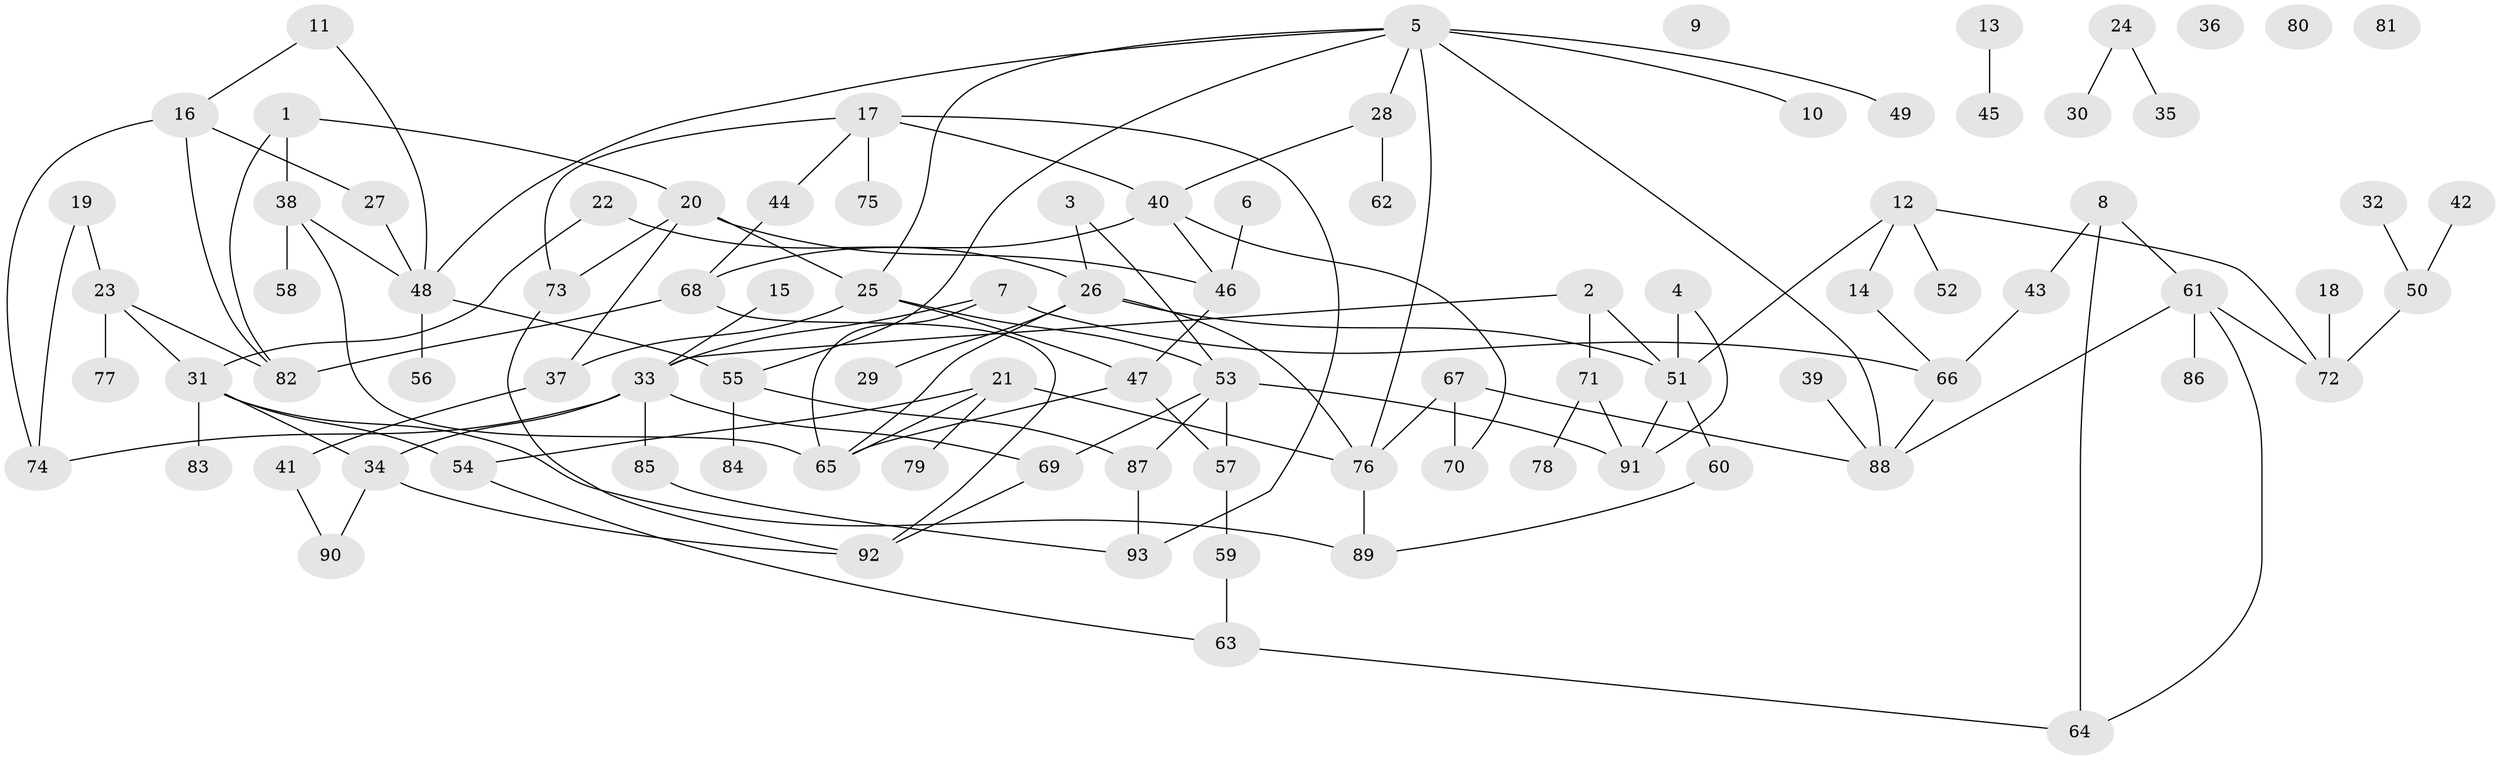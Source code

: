 // Generated by graph-tools (version 1.1) at 2025/33/03/09/25 02:33:32]
// undirected, 93 vertices, 129 edges
graph export_dot {
graph [start="1"]
  node [color=gray90,style=filled];
  1;
  2;
  3;
  4;
  5;
  6;
  7;
  8;
  9;
  10;
  11;
  12;
  13;
  14;
  15;
  16;
  17;
  18;
  19;
  20;
  21;
  22;
  23;
  24;
  25;
  26;
  27;
  28;
  29;
  30;
  31;
  32;
  33;
  34;
  35;
  36;
  37;
  38;
  39;
  40;
  41;
  42;
  43;
  44;
  45;
  46;
  47;
  48;
  49;
  50;
  51;
  52;
  53;
  54;
  55;
  56;
  57;
  58;
  59;
  60;
  61;
  62;
  63;
  64;
  65;
  66;
  67;
  68;
  69;
  70;
  71;
  72;
  73;
  74;
  75;
  76;
  77;
  78;
  79;
  80;
  81;
  82;
  83;
  84;
  85;
  86;
  87;
  88;
  89;
  90;
  91;
  92;
  93;
  1 -- 20;
  1 -- 38;
  1 -- 82;
  2 -- 33;
  2 -- 51;
  2 -- 71;
  3 -- 26;
  3 -- 53;
  4 -- 51;
  4 -- 91;
  5 -- 10;
  5 -- 25;
  5 -- 28;
  5 -- 48;
  5 -- 49;
  5 -- 55;
  5 -- 76;
  5 -- 88;
  6 -- 46;
  7 -- 33;
  7 -- 65;
  7 -- 66;
  8 -- 43;
  8 -- 61;
  8 -- 64;
  11 -- 16;
  11 -- 48;
  12 -- 14;
  12 -- 51;
  12 -- 52;
  12 -- 72;
  13 -- 45;
  14 -- 66;
  15 -- 33;
  16 -- 27;
  16 -- 74;
  16 -- 82;
  17 -- 40;
  17 -- 44;
  17 -- 73;
  17 -- 75;
  17 -- 93;
  18 -- 72;
  19 -- 23;
  19 -- 74;
  20 -- 25;
  20 -- 37;
  20 -- 46;
  20 -- 73;
  21 -- 54;
  21 -- 65;
  21 -- 76;
  21 -- 79;
  22 -- 26;
  22 -- 31;
  23 -- 31;
  23 -- 77;
  23 -- 82;
  24 -- 30;
  24 -- 35;
  25 -- 37;
  25 -- 47;
  25 -- 53;
  26 -- 29;
  26 -- 51;
  26 -- 65;
  26 -- 76;
  27 -- 48;
  28 -- 40;
  28 -- 62;
  31 -- 34;
  31 -- 54;
  31 -- 83;
  31 -- 89;
  32 -- 50;
  33 -- 34;
  33 -- 69;
  33 -- 74;
  33 -- 85;
  34 -- 90;
  34 -- 92;
  37 -- 41;
  38 -- 48;
  38 -- 58;
  38 -- 65;
  39 -- 88;
  40 -- 46;
  40 -- 68;
  40 -- 70;
  41 -- 90;
  42 -- 50;
  43 -- 66;
  44 -- 68;
  46 -- 47;
  47 -- 57;
  47 -- 65;
  48 -- 55;
  48 -- 56;
  50 -- 72;
  51 -- 60;
  51 -- 91;
  53 -- 57;
  53 -- 69;
  53 -- 87;
  53 -- 91;
  54 -- 63;
  55 -- 84;
  55 -- 87;
  57 -- 59;
  59 -- 63;
  60 -- 89;
  61 -- 64;
  61 -- 72;
  61 -- 86;
  61 -- 88;
  63 -- 64;
  66 -- 88;
  67 -- 70;
  67 -- 76;
  67 -- 88;
  68 -- 82;
  68 -- 92;
  69 -- 92;
  71 -- 78;
  71 -- 91;
  73 -- 92;
  76 -- 89;
  85 -- 93;
  87 -- 93;
}
